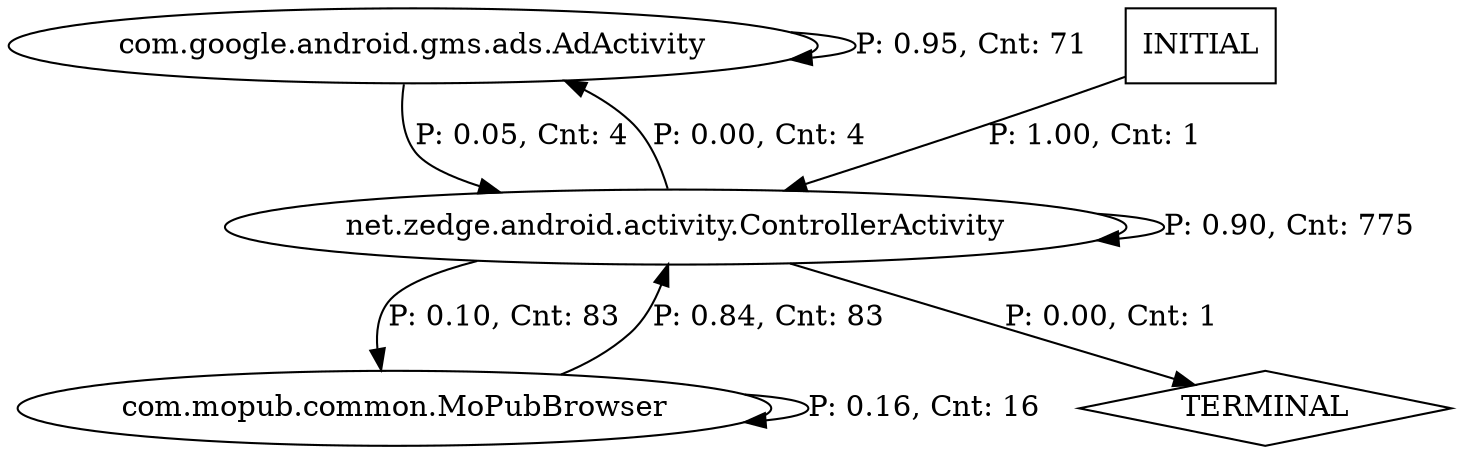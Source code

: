digraph G {
  0 [label="com.google.android.gms.ads.AdActivity"];
  1 [label="com.mopub.common.MoPubBrowser"];
  2 [label="net.zedge.android.activity.ControllerActivity"];
  3 [label="TERMINAL",shape=diamond];
  4 [label="INITIAL",shape=box];
0->0 [label="P: 0.95, Cnt: 71"];
0->2 [label="P: 0.05, Cnt: 4"];
1->1 [label="P: 0.16, Cnt: 16"];
1->2 [label="P: 0.84, Cnt: 83"];
2->0 [label="P: 0.00, Cnt: 4"];
2->1 [label="P: 0.10, Cnt: 83"];
2->2 [label="P: 0.90, Cnt: 775"];
2->3 [label="P: 0.00, Cnt: 1"];
4->2 [label="P: 1.00, Cnt: 1"];
}
